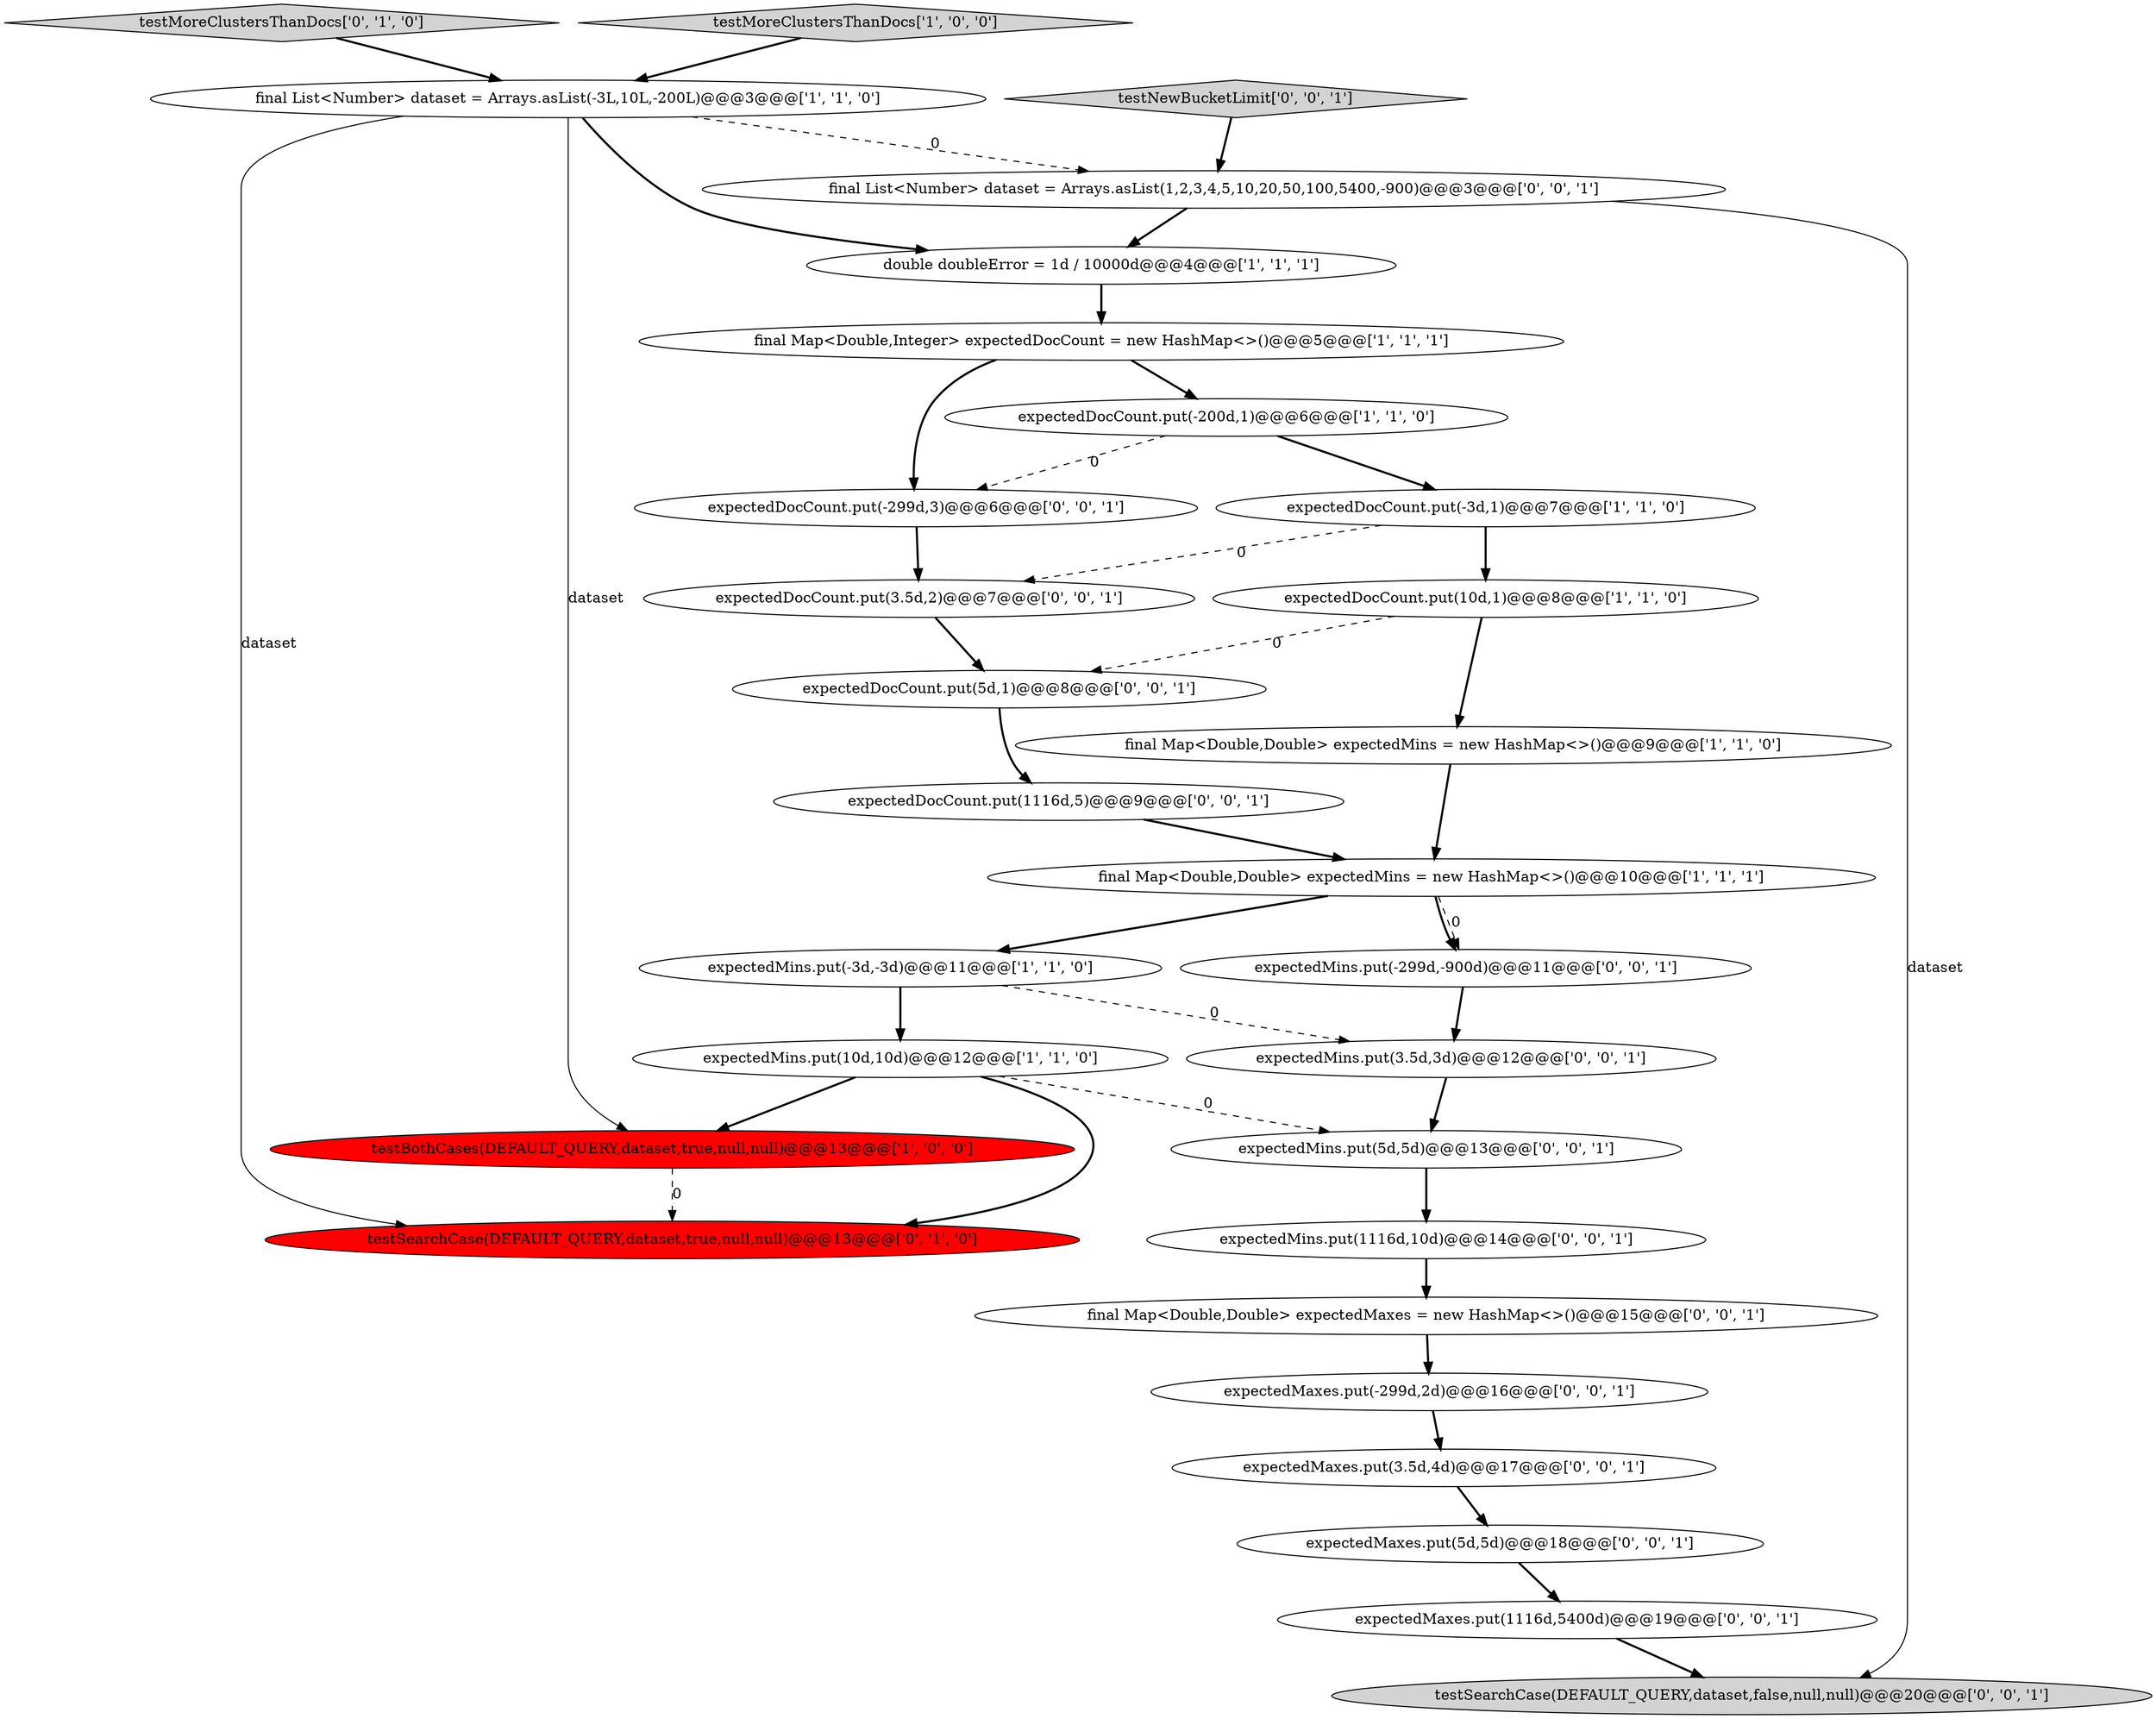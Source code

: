 digraph {
6 [style = filled, label = "expectedDocCount.put(-3d,1)@@@7@@@['1', '1', '0']", fillcolor = white, shape = ellipse image = "AAA0AAABBB1BBB"];
24 [style = filled, label = "expectedDocCount.put(1116d,5)@@@9@@@['0', '0', '1']", fillcolor = white, shape = ellipse image = "AAA0AAABBB3BBB"];
25 [style = filled, label = "expectedMins.put(1116d,10d)@@@14@@@['0', '0', '1']", fillcolor = white, shape = ellipse image = "AAA0AAABBB3BBB"];
29 [style = filled, label = "expectedMins.put(-299d,-900d)@@@11@@@['0', '0', '1']", fillcolor = white, shape = ellipse image = "AAA0AAABBB3BBB"];
2 [style = filled, label = "final List<Number> dataset = Arrays.asList(-3L,10L,-200L)@@@3@@@['1', '1', '0']", fillcolor = white, shape = ellipse image = "AAA0AAABBB1BBB"];
15 [style = filled, label = "expectedDocCount.put(-299d,3)@@@6@@@['0', '0', '1']", fillcolor = white, shape = ellipse image = "AAA0AAABBB3BBB"];
4 [style = filled, label = "testBothCases(DEFAULT_QUERY,dataset,true,null,null)@@@13@@@['1', '0', '0']", fillcolor = red, shape = ellipse image = "AAA1AAABBB1BBB"];
14 [style = filled, label = "final List<Number> dataset = Arrays.asList(1,2,3,4,5,10,20,50,100,5400,-900)@@@3@@@['0', '0', '1']", fillcolor = white, shape = ellipse image = "AAA0AAABBB3BBB"];
5 [style = filled, label = "final Map<Double,Double> expectedMins = new HashMap<>()@@@9@@@['1', '1', '0']", fillcolor = white, shape = ellipse image = "AAA0AAABBB1BBB"];
21 [style = filled, label = "expectedMaxes.put(3.5d,4d)@@@17@@@['0', '0', '1']", fillcolor = white, shape = ellipse image = "AAA0AAABBB3BBB"];
27 [style = filled, label = "expectedDocCount.put(3.5d,2)@@@7@@@['0', '0', '1']", fillcolor = white, shape = ellipse image = "AAA0AAABBB3BBB"];
16 [style = filled, label = "final Map<Double,Double> expectedMaxes = new HashMap<>()@@@15@@@['0', '0', '1']", fillcolor = white, shape = ellipse image = "AAA0AAABBB3BBB"];
22 [style = filled, label = "testSearchCase(DEFAULT_QUERY,dataset,false,null,null)@@@20@@@['0', '0', '1']", fillcolor = lightgray, shape = ellipse image = "AAA0AAABBB3BBB"];
9 [style = filled, label = "expectedDocCount.put(10d,1)@@@8@@@['1', '1', '0']", fillcolor = white, shape = ellipse image = "AAA0AAABBB1BBB"];
7 [style = filled, label = "final Map<Double,Double> expectedMins = new HashMap<>()@@@10@@@['1', '1', '1']", fillcolor = white, shape = ellipse image = "AAA0AAABBB1BBB"];
10 [style = filled, label = "expectedMins.put(10d,10d)@@@12@@@['1', '1', '0']", fillcolor = white, shape = ellipse image = "AAA0AAABBB1BBB"];
13 [style = filled, label = "testMoreClustersThanDocs['0', '1', '0']", fillcolor = lightgray, shape = diamond image = "AAA0AAABBB2BBB"];
12 [style = filled, label = "testSearchCase(DEFAULT_QUERY,dataset,true,null,null)@@@13@@@['0', '1', '0']", fillcolor = red, shape = ellipse image = "AAA1AAABBB2BBB"];
26 [style = filled, label = "expectedMaxes.put(5d,5d)@@@18@@@['0', '0', '1']", fillcolor = white, shape = ellipse image = "AAA0AAABBB3BBB"];
20 [style = filled, label = "expectedDocCount.put(5d,1)@@@8@@@['0', '0', '1']", fillcolor = white, shape = ellipse image = "AAA0AAABBB3BBB"];
19 [style = filled, label = "expectedMins.put(3.5d,3d)@@@12@@@['0', '0', '1']", fillcolor = white, shape = ellipse image = "AAA0AAABBB3BBB"];
8 [style = filled, label = "testMoreClustersThanDocs['1', '0', '0']", fillcolor = lightgray, shape = diamond image = "AAA0AAABBB1BBB"];
3 [style = filled, label = "expectedMins.put(-3d,-3d)@@@11@@@['1', '1', '0']", fillcolor = white, shape = ellipse image = "AAA0AAABBB1BBB"];
1 [style = filled, label = "final Map<Double,Integer> expectedDocCount = new HashMap<>()@@@5@@@['1', '1', '1']", fillcolor = white, shape = ellipse image = "AAA0AAABBB1BBB"];
28 [style = filled, label = "expectedMins.put(5d,5d)@@@13@@@['0', '0', '1']", fillcolor = white, shape = ellipse image = "AAA0AAABBB3BBB"];
18 [style = filled, label = "expectedMaxes.put(-299d,2d)@@@16@@@['0', '0', '1']", fillcolor = white, shape = ellipse image = "AAA0AAABBB3BBB"];
17 [style = filled, label = "expectedMaxes.put(1116d,5400d)@@@19@@@['0', '0', '1']", fillcolor = white, shape = ellipse image = "AAA0AAABBB3BBB"];
23 [style = filled, label = "testNewBucketLimit['0', '0', '1']", fillcolor = lightgray, shape = diamond image = "AAA0AAABBB3BBB"];
11 [style = filled, label = "double doubleError = 1d / 10000d@@@4@@@['1', '1', '1']", fillcolor = white, shape = ellipse image = "AAA0AAABBB1BBB"];
0 [style = filled, label = "expectedDocCount.put(-200d,1)@@@6@@@['1', '1', '0']", fillcolor = white, shape = ellipse image = "AAA0AAABBB1BBB"];
9->20 [style = dashed, label="0"];
16->18 [style = bold, label=""];
26->17 [style = bold, label=""];
11->1 [style = bold, label=""];
0->6 [style = bold, label=""];
1->15 [style = bold, label=""];
0->15 [style = dashed, label="0"];
10->28 [style = dashed, label="0"];
1->0 [style = bold, label=""];
17->22 [style = bold, label=""];
25->16 [style = bold, label=""];
14->22 [style = solid, label="dataset"];
7->3 [style = bold, label=""];
4->12 [style = dashed, label="0"];
3->19 [style = dashed, label="0"];
23->14 [style = bold, label=""];
2->4 [style = solid, label="dataset"];
3->10 [style = bold, label=""];
21->26 [style = bold, label=""];
29->19 [style = bold, label=""];
2->14 [style = dashed, label="0"];
8->2 [style = bold, label=""];
6->27 [style = dashed, label="0"];
10->12 [style = bold, label=""];
10->4 [style = bold, label=""];
9->5 [style = bold, label=""];
28->25 [style = bold, label=""];
5->7 [style = bold, label=""];
7->29 [style = dashed, label="0"];
19->28 [style = bold, label=""];
18->21 [style = bold, label=""];
6->9 [style = bold, label=""];
20->24 [style = bold, label=""];
24->7 [style = bold, label=""];
15->27 [style = bold, label=""];
14->11 [style = bold, label=""];
27->20 [style = bold, label=""];
2->11 [style = bold, label=""];
2->12 [style = solid, label="dataset"];
13->2 [style = bold, label=""];
7->29 [style = bold, label=""];
}
